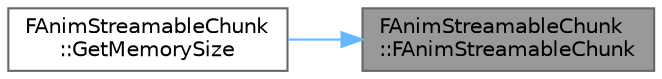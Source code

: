 digraph "FAnimStreamableChunk::FAnimStreamableChunk"
{
 // INTERACTIVE_SVG=YES
 // LATEX_PDF_SIZE
  bgcolor="transparent";
  edge [fontname=Helvetica,fontsize=10,labelfontname=Helvetica,labelfontsize=10];
  node [fontname=Helvetica,fontsize=10,shape=box,height=0.2,width=0.4];
  rankdir="RL";
  Node1 [id="Node000001",label="FAnimStreamableChunk\l::FAnimStreamableChunk",height=0.2,width=0.4,color="gray40", fillcolor="grey60", style="filled", fontcolor="black",tooltip=" "];
  Node1 -> Node2 [id="edge1_Node000001_Node000002",dir="back",color="steelblue1",style="solid",tooltip=" "];
  Node2 [id="Node000002",label="FAnimStreamableChunk\l::GetMemorySize",height=0.2,width=0.4,color="grey40", fillcolor="white", style="filled",URL="$d9/d65/classFAnimStreamableChunk.html#a168fb477b346561688cde958437b5cac",tooltip=" "];
}
